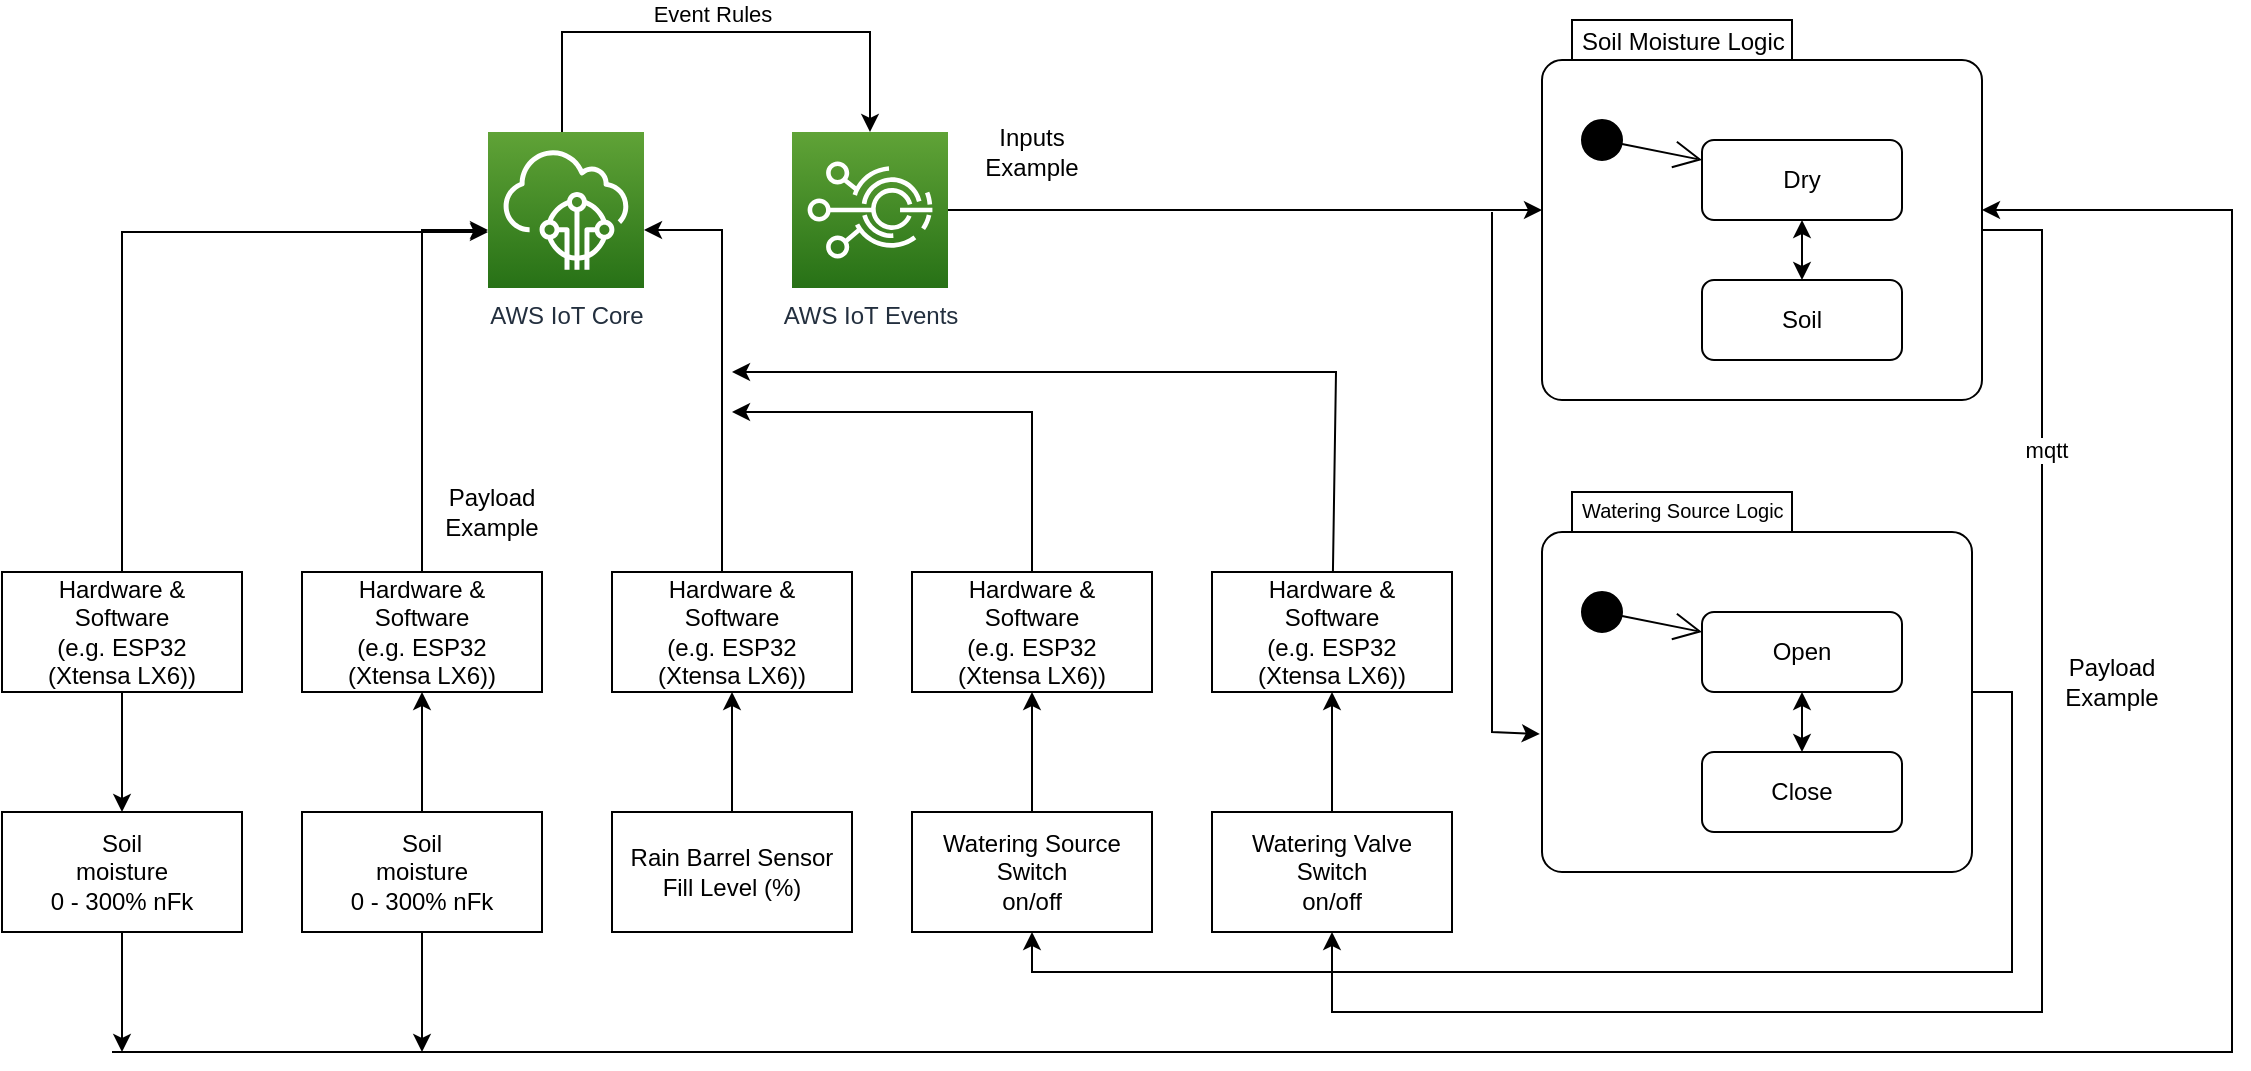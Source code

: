 <mxfile version="13.4.4" type="device"><diagram id="d0NFdi5GnGM0i0wy84Cu" name="Page-1"><mxGraphModel dx="1350" dy="633" grid="1" gridSize="10" guides="1" tooltips="1" connect="1" arrows="1" fold="1" page="1" pageScale="1" pageWidth="827" pageHeight="1169" math="0" shadow="0"><root><mxCell id="0"/><mxCell id="1" parent="0"/><mxCell id="8dVhDE6CQ1AfohlJCogZ-5" style="edgeStyle=orthogonalEdgeStyle;rounded=0;orthogonalLoop=1;jettySize=auto;html=1;exitX=0.5;exitY=0;exitDx=0;exitDy=0;" parent="1" source="8dVhDE6CQ1AfohlJCogZ-1" target="TiP2dW-H-gOTuh_MXtLl-4" edge="1"><mxGeometry relative="1" as="geometry"><Array as="points"><mxPoint x="85" y="130"/></Array><mxPoint x="294.2" y="124" as="targetPoint"/></mxGeometry></mxCell><mxCell id="8dVhDE6CQ1AfohlJCogZ-13" value="" style="group" parent="1" vertex="1" connectable="0"><mxGeometry x="25" y="300" width="120" height="180" as="geometry"/></mxCell><mxCell id="XmnzpZvmxulBRdB8N7r2-5" value="Soil&lt;br&gt;moisture&lt;br&gt;0 - 300% nFk" style="rounded=0;whiteSpace=wrap;html=1;" parent="8dVhDE6CQ1AfohlJCogZ-13" vertex="1"><mxGeometry y="120" width="120" height="60" as="geometry"/></mxCell><mxCell id="8dVhDE6CQ1AfohlJCogZ-7" style="edgeStyle=orthogonalEdgeStyle;rounded=0;orthogonalLoop=1;jettySize=auto;html=1;exitX=0.5;exitY=1;exitDx=0;exitDy=0;entryX=0.5;entryY=0;entryDx=0;entryDy=0;" parent="8dVhDE6CQ1AfohlJCogZ-13" source="8dVhDE6CQ1AfohlJCogZ-1" target="XmnzpZvmxulBRdB8N7r2-5" edge="1"><mxGeometry relative="1" as="geometry"/></mxCell><mxCell id="8dVhDE6CQ1AfohlJCogZ-1" value="&lt;div&gt;Hardware &amp;amp;&lt;/div&gt;&lt;div&gt;Software&lt;/div&gt;&lt;div&gt;(e.g. ESP32 &lt;br&gt;&lt;/div&gt;&lt;div&gt;(Xtensa LX6))&lt;/div&gt;" style="rounded=0;whiteSpace=wrap;html=1;" parent="8dVhDE6CQ1AfohlJCogZ-13" vertex="1"><mxGeometry width="120" height="60" as="geometry"/></mxCell><mxCell id="_7rdhxzqQ_VK1sjxc3U3-27" value="" style="endArrow=classic;html=1;" edge="1" parent="8dVhDE6CQ1AfohlJCogZ-13" source="XmnzpZvmxulBRdB8N7r2-5"><mxGeometry width="50" height="50" relative="1" as="geometry"><mxPoint x="35" y="-70" as="sourcePoint"/><mxPoint x="60" y="240" as="targetPoint"/></mxGeometry></mxCell><mxCell id="8dVhDE6CQ1AfohlJCogZ-14" value="" style="group" parent="1" vertex="1" connectable="0"><mxGeometry x="175" y="300" width="120" height="180" as="geometry"/></mxCell><mxCell id="XmnzpZvmxulBRdB8N7r2-4" value="Soil&lt;br&gt;moisture&lt;br&gt;0 - 300% nFk" style="rounded=0;whiteSpace=wrap;html=1;" parent="8dVhDE6CQ1AfohlJCogZ-14" vertex="1"><mxGeometry y="120" width="120" height="60" as="geometry"/></mxCell><mxCell id="XmnzpZvmxulBRdB8N7r2-6" value="&lt;div&gt;&lt;div&gt;Hardware &amp;amp;&lt;/div&gt;&lt;div&gt;Software&lt;/div&gt;(e.g. ESP32 &lt;br&gt;&lt;/div&gt;&lt;div&gt;(Xtensa LX6))&lt;/div&gt;" style="rounded=0;whiteSpace=wrap;html=1;" parent="8dVhDE6CQ1AfohlJCogZ-14" vertex="1"><mxGeometry width="120" height="60" as="geometry"/></mxCell><mxCell id="8dVhDE6CQ1AfohlJCogZ-4" style="edgeStyle=orthogonalEdgeStyle;rounded=0;orthogonalLoop=1;jettySize=auto;html=1;exitX=0.5;exitY=0;exitDx=0;exitDy=0;" parent="8dVhDE6CQ1AfohlJCogZ-14" source="XmnzpZvmxulBRdB8N7r2-4" target="XmnzpZvmxulBRdB8N7r2-6" edge="1"><mxGeometry relative="1" as="geometry"/></mxCell><mxCell id="_7rdhxzqQ_VK1sjxc3U3-29" value="" style="endArrow=classic;html=1;" edge="1" parent="8dVhDE6CQ1AfohlJCogZ-14" source="XmnzpZvmxulBRdB8N7r2-4"><mxGeometry width="50" height="50" relative="1" as="geometry"><mxPoint x="-115" y="-70" as="sourcePoint"/><mxPoint x="60" y="240" as="targetPoint"/></mxGeometry></mxCell><mxCell id="8dVhDE6CQ1AfohlJCogZ-15" value="" style="group" parent="1" vertex="1" connectable="0"><mxGeometry x="330" y="300" width="120" height="180" as="geometry"/></mxCell><mxCell id="8dVhDE6CQ1AfohlJCogZ-12" value="&lt;div&gt;Hardware &amp;amp;&lt;/div&gt;&lt;div&gt;Software&lt;/div&gt;&lt;div&gt;(e.g. ESP32 &lt;br&gt;&lt;/div&gt;&lt;div&gt;(Xtensa LX6))&lt;/div&gt;" style="rounded=0;whiteSpace=wrap;html=1;" parent="8dVhDE6CQ1AfohlJCogZ-15" vertex="1"><mxGeometry width="120" height="60" as="geometry"/></mxCell><mxCell id="8dVhDE6CQ1AfohlJCogZ-17" style="edgeStyle=orthogonalEdgeStyle;rounded=0;orthogonalLoop=1;jettySize=auto;html=1;exitX=0.5;exitY=0;exitDx=0;exitDy=0;" parent="1" source="XmnzpZvmxulBRdB8N7r2-6" target="TiP2dW-H-gOTuh_MXtLl-4" edge="1"><mxGeometry relative="1" as="geometry"><mxPoint x="335" y="150" as="targetPoint"/><Array as="points"><mxPoint x="235" y="129"/></Array></mxGeometry></mxCell><mxCell id="8dVhDE6CQ1AfohlJCogZ-18" style="edgeStyle=orthogonalEdgeStyle;rounded=0;orthogonalLoop=1;jettySize=auto;html=1;exitX=0.5;exitY=0;exitDx=0;exitDy=0;" parent="1" source="8dVhDE6CQ1AfohlJCogZ-12" target="TiP2dW-H-gOTuh_MXtLl-4" edge="1"><mxGeometry relative="1" as="geometry"><mxPoint x="375" y="120" as="targetPoint"/><Array as="points"><mxPoint x="385" y="129"/></Array></mxGeometry></mxCell><mxCell id="TiP2dW-H-gOTuh_MXtLl-3" value="AWS IoT Events" style="outlineConnect=0;fontColor=#232F3E;gradientColor=#60A337;gradientDirection=north;fillColor=#277116;strokeColor=#ffffff;dashed=0;verticalLabelPosition=bottom;verticalAlign=top;align=center;html=1;fontSize=12;fontStyle=0;aspect=fixed;shape=mxgraph.aws4.resourceIcon;resIcon=mxgraph.aws4.iot_events;" parent="1" vertex="1"><mxGeometry x="420" y="80" width="78" height="78" as="geometry"/></mxCell><mxCell id="TiP2dW-H-gOTuh_MXtLl-4" value="AWS IoT Core" style="outlineConnect=0;fontColor=#232F3E;gradientColor=#60A337;gradientDirection=north;fillColor=#277116;strokeColor=#ffffff;dashed=0;verticalLabelPosition=bottom;verticalAlign=top;align=center;html=1;fontSize=12;fontStyle=0;aspect=fixed;shape=mxgraph.aws4.resourceIcon;resIcon=mxgraph.aws4.iot_core;" parent="1" vertex="1"><mxGeometry x="268" y="80" width="78" height="78" as="geometry"/></mxCell><mxCell id="TiP2dW-H-gOTuh_MXtLl-6" style="edgeStyle=orthogonalEdgeStyle;rounded=0;orthogonalLoop=1;jettySize=auto;html=1;" parent="1" source="TiP2dW-H-gOTuh_MXtLl-4" target="TiP2dW-H-gOTuh_MXtLl-3" edge="1"><mxGeometry relative="1" as="geometry"><Array as="points"><mxPoint x="305" y="30"/><mxPoint x="459" y="30"/></Array><mxPoint x="305" y="60" as="sourcePoint"/><mxPoint x="520" y="70" as="targetPoint"/></mxGeometry></mxCell><mxCell id="TiP2dW-H-gOTuh_MXtLl-28" value="Event Rules" style="edgeLabel;html=1;align=center;verticalAlign=bottom;resizable=0;points=[];" parent="TiP2dW-H-gOTuh_MXtLl-6" vertex="1" connectable="0"><mxGeometry x="-0.102" y="1" relative="1" as="geometry"><mxPoint x="11" as="offset"/></mxGeometry></mxCell><mxCell id="TiP2dW-H-gOTuh_MXtLl-24" style="edgeStyle=none;rounded=0;orthogonalLoop=1;jettySize=auto;html=1;startArrow=classic;startFill=1;endArrow=none;endFill=0;endSize=6;" parent="1" source="TiP2dW-H-gOTuh_MXtLl-8" target="TiP2dW-H-gOTuh_MXtLl-3" edge="1"><mxGeometry relative="1" as="geometry"/></mxCell><mxCell id="TiP2dW-H-gOTuh_MXtLl-26" style="edgeStyle=none;rounded=0;orthogonalLoop=1;jettySize=auto;html=1;startArrow=none;startFill=0;endArrow=classic;endFill=1;endSize=6;exitX=1;exitY=0;exitDx=0;exitDy=105;exitPerimeter=0;entryX=0.5;entryY=1;entryDx=0;entryDy=0;" parent="1" source="TiP2dW-H-gOTuh_MXtLl-8" target="8dVhDE6CQ1AfohlJCogZ-11" edge="1"><mxGeometry relative="1" as="geometry"><mxPoint x="540" y="480" as="targetPoint"/><Array as="points"><mxPoint x="1045" y="129"/><mxPoint x="1045" y="520"/><mxPoint x="690" y="520"/></Array></mxGeometry></mxCell><mxCell id="DKeeVt6fglw4H7oTCEHn-5" value="mqtt" style="edgeLabel;html=1;align=center;verticalAlign=middle;resizable=0;points=[];" parent="TiP2dW-H-gOTuh_MXtLl-26" vertex="1" connectable="0"><mxGeometry x="-0.657" y="2" relative="1" as="geometry"><mxPoint as="offset"/></mxGeometry></mxCell><mxCell id="_7rdhxzqQ_VK1sjxc3U3-10" style="edgeStyle=orthogonalEdgeStyle;rounded=0;orthogonalLoop=1;jettySize=auto;html=1;" edge="1" parent="1" target="TiP2dW-H-gOTuh_MXtLl-8"><mxGeometry relative="1" as="geometry"><mxPoint x="80" y="540" as="sourcePoint"/><Array as="points"><mxPoint x="1140" y="119"/></Array></mxGeometry></mxCell><mxCell id="TiP2dW-H-gOTuh_MXtLl-8" value="Soil Moisture Logic" style="shape=mxgraph.sysml.compState;align=left;verticalAlign=top;spacingTop=-3;spacingLeft=18;strokeWidth=1;recursiveResize=0;" parent="1" vertex="1"><mxGeometry x="795" y="24" width="220" height="190" as="geometry"/></mxCell><mxCell id="TiP2dW-H-gOTuh_MXtLl-9" value="" style="shape=ellipse;html=1;fillColor=#000000;verticalLabelPosition=bottom;labelBackgroundColor=#ffffff;verticalAlign=top;" parent="TiP2dW-H-gOTuh_MXtLl-8" vertex="1"><mxGeometry x="20" y="50" width="20" height="20" as="geometry"/></mxCell><mxCell id="TiP2dW-H-gOTuh_MXtLl-10" value="Dry" style="strokeColor=inherit;fillColor=inherit;gradientColor=inherit;shape=rect;html=1;rounded=1;whiteSpace=wrap;align=center;" parent="TiP2dW-H-gOTuh_MXtLl-8" vertex="1"><mxGeometry x="80" y="60" width="100" height="40" as="geometry"/></mxCell><mxCell id="TiP2dW-H-gOTuh_MXtLl-11" value="Soil" style="strokeColor=inherit;fillColor=inherit;gradientColor=inherit;shape=rect;html=1;rounded=1;whiteSpace=wrap;align=center;" parent="TiP2dW-H-gOTuh_MXtLl-8" vertex="1"><mxGeometry x="80" y="130" width="100" height="40" as="geometry"/></mxCell><mxCell id="TiP2dW-H-gOTuh_MXtLl-12" value="" style="strokeColor=inherit;fillColor=inherit;gradientColor=inherit;edgeStyle=none;html=1;endArrow=open;endSize=12;" parent="TiP2dW-H-gOTuh_MXtLl-8" source="TiP2dW-H-gOTuh_MXtLl-9" target="TiP2dW-H-gOTuh_MXtLl-10" edge="1"><mxGeometry relative="1" as="geometry"/></mxCell><mxCell id="TiP2dW-H-gOTuh_MXtLl-13" value="" style="strokeColor=inherit;fillColor=inherit;gradientColor=inherit;edgeStyle=none;html=1;endArrow=classic;endSize=6;startArrow=classic;startFill=1;endFill=1;" parent="TiP2dW-H-gOTuh_MXtLl-8" source="TiP2dW-H-gOTuh_MXtLl-10" target="TiP2dW-H-gOTuh_MXtLl-11" edge="1"><mxGeometry relative="1" as="geometry"/></mxCell><mxCell id="TiP2dW-H-gOTuh_MXtLl-25" style="edgeStyle=none;rounded=0;orthogonalLoop=1;jettySize=auto;html=1;startArrow=classic;startFill=1;endArrow=none;endFill=0;endSize=6;exitX=-0.005;exitY=0.637;exitDx=0;exitDy=0;exitPerimeter=0;" parent="1" source="TiP2dW-H-gOTuh_MXtLl-14" edge="1"><mxGeometry relative="1" as="geometry"><mxPoint x="770" y="120" as="targetPoint"/><mxPoint x="795" y="365" as="sourcePoint"/><Array as="points"><mxPoint x="770" y="380"/><mxPoint x="770" y="280"/></Array></mxGeometry></mxCell><mxCell id="TiP2dW-H-gOTuh_MXtLl-29" style="edgeStyle=none;rounded=0;orthogonalLoop=1;jettySize=auto;html=1;startArrow=none;startFill=0;endArrow=classic;endFill=1;endSize=6;entryX=0.5;entryY=1;entryDx=0;entryDy=0;" parent="1" target="TiP2dW-H-gOTuh_MXtLl-31" edge="1"><mxGeometry relative="1" as="geometry"><mxPoint x="490" y="500" as="targetPoint"/><mxPoint x="975" y="360" as="sourcePoint"/><Array as="points"><mxPoint x="1030" y="360"/><mxPoint x="1030" y="500"/><mxPoint x="540" y="500"/></Array></mxGeometry></mxCell><mxCell id="TiP2dW-H-gOTuh_MXtLl-14" value="Watering Source Logic" style="shape=mxgraph.sysml.compState;align=left;verticalAlign=top;spacingTop=-3;spacingLeft=18;strokeWidth=1;recursiveResize=0;fontSize=10;" parent="1" vertex="1"><mxGeometry x="795" y="260" width="215" height="190" as="geometry"/></mxCell><mxCell id="TiP2dW-H-gOTuh_MXtLl-15" value="" style="shape=ellipse;html=1;fillColor=#000000;verticalLabelPosition=bottom;labelBackgroundColor=#ffffff;verticalAlign=top;" parent="TiP2dW-H-gOTuh_MXtLl-14" vertex="1"><mxGeometry x="20" y="50" width="20" height="20" as="geometry"/></mxCell><mxCell id="TiP2dW-H-gOTuh_MXtLl-16" value="Open" style="strokeColor=inherit;fillColor=inherit;gradientColor=inherit;shape=rect;html=1;rounded=1;whiteSpace=wrap;align=center;" parent="TiP2dW-H-gOTuh_MXtLl-14" vertex="1"><mxGeometry x="80" y="60" width="100" height="40" as="geometry"/></mxCell><mxCell id="TiP2dW-H-gOTuh_MXtLl-17" value="Close" style="strokeColor=inherit;fillColor=inherit;gradientColor=inherit;shape=rect;html=1;rounded=1;whiteSpace=wrap;align=center;" parent="TiP2dW-H-gOTuh_MXtLl-14" vertex="1"><mxGeometry x="80" y="130" width="100" height="40" as="geometry"/></mxCell><mxCell id="TiP2dW-H-gOTuh_MXtLl-18" value="" style="strokeColor=inherit;fillColor=inherit;gradientColor=inherit;edgeStyle=none;html=1;endArrow=open;endSize=12;" parent="TiP2dW-H-gOTuh_MXtLl-14" source="TiP2dW-H-gOTuh_MXtLl-15" target="TiP2dW-H-gOTuh_MXtLl-16" edge="1"><mxGeometry relative="1" as="geometry"/></mxCell><mxCell id="TiP2dW-H-gOTuh_MXtLl-19" value="" style="strokeColor=inherit;fillColor=inherit;gradientColor=inherit;edgeStyle=none;html=1;endArrow=classic;endSize=6;startArrow=classic;startFill=1;endFill=1;" parent="TiP2dW-H-gOTuh_MXtLl-14" source="TiP2dW-H-gOTuh_MXtLl-16" target="TiP2dW-H-gOTuh_MXtLl-17" edge="1"><mxGeometry relative="1" as="geometry"/></mxCell><mxCell id="TiP2dW-H-gOTuh_MXtLl-30" value="" style="group" parent="1" vertex="1" connectable="0"><mxGeometry x="480" y="300" width="120" height="180" as="geometry"/></mxCell><mxCell id="TiP2dW-H-gOTuh_MXtLl-31" value="Watering Source Switch&lt;br&gt;on/off" style="rounded=0;whiteSpace=wrap;html=1;" parent="TiP2dW-H-gOTuh_MXtLl-30" vertex="1"><mxGeometry y="120" width="120" height="60" as="geometry"/></mxCell><mxCell id="TiP2dW-H-gOTuh_MXtLl-35" value="" style="edgeStyle=none;rounded=0;orthogonalLoop=1;jettySize=auto;html=1;startArrow=none;startFill=0;endArrow=classic;endFill=1;endSize=6;" parent="TiP2dW-H-gOTuh_MXtLl-30" source="TiP2dW-H-gOTuh_MXtLl-32" edge="1"><mxGeometry relative="1" as="geometry"><mxPoint x="-90" y="-80" as="targetPoint"/><Array as="points"><mxPoint x="60" y="-80"/></Array></mxGeometry></mxCell><mxCell id="TiP2dW-H-gOTuh_MXtLl-32" value="&lt;div&gt;Hardware &amp;amp;&lt;/div&gt;&lt;div&gt;Software&lt;/div&gt;&lt;div&gt;(e.g. ESP32 &lt;br&gt;&lt;/div&gt;&lt;div&gt;(Xtensa LX6))&lt;/div&gt;" style="rounded=0;whiteSpace=wrap;html=1;" parent="TiP2dW-H-gOTuh_MXtLl-30" vertex="1"><mxGeometry width="120" height="60" as="geometry"/></mxCell><mxCell id="TiP2dW-H-gOTuh_MXtLl-33" style="edgeStyle=orthogonalEdgeStyle;rounded=0;orthogonalLoop=1;jettySize=auto;html=1;exitX=0.5;exitY=0;exitDx=0;exitDy=0;" parent="TiP2dW-H-gOTuh_MXtLl-30" source="TiP2dW-H-gOTuh_MXtLl-31" target="TiP2dW-H-gOTuh_MXtLl-32" edge="1"><mxGeometry relative="1" as="geometry"/></mxCell><mxCell id="DKeeVt6fglw4H7oTCEHn-1" value="&lt;div&gt;Payload &lt;br&gt;&lt;/div&gt;&lt;div&gt;Example&lt;br&gt;&lt;/div&gt;" style="text;html=1;strokeColor=none;fillColor=none;align=center;verticalAlign=middle;whiteSpace=wrap;rounded=0;" parent="1" vertex="1"><mxGeometry x="250" y="260" width="40" height="20" as="geometry"/></mxCell><mxCell id="DKeeVt6fglw4H7oTCEHn-3" value="&lt;div&gt;Payload &lt;br&gt;&lt;/div&gt;&lt;div&gt;Example&lt;br&gt;&lt;/div&gt;" style="text;html=1;strokeColor=none;fillColor=none;align=center;verticalAlign=middle;whiteSpace=wrap;rounded=0;" parent="1" vertex="1"><mxGeometry x="1060" y="345" width="40" height="20" as="geometry"/></mxCell><mxCell id="DKeeVt6fglw4H7oTCEHn-4" value="&lt;div&gt;Inputs&lt;/div&gt;&lt;div&gt;Example&lt;br&gt;&lt;/div&gt;" style="text;html=1;strokeColor=none;fillColor=none;align=center;verticalAlign=middle;whiteSpace=wrap;rounded=0;" parent="1" vertex="1"><mxGeometry x="520" y="80" width="40" height="20" as="geometry"/></mxCell><mxCell id="_7rdhxzqQ_VK1sjxc3U3-1" value="&lt;div&gt;Hardware &amp;amp;&lt;/div&gt;&lt;div&gt;Software&lt;/div&gt;&lt;div&gt;(e.g. ESP32 &lt;br&gt;&lt;/div&gt;&lt;div&gt;(Xtensa LX6))&lt;/div&gt;" style="rounded=0;whiteSpace=wrap;html=1;" vertex="1" parent="1"><mxGeometry x="630" y="300" width="120" height="60" as="geometry"/></mxCell><mxCell id="8dVhDE6CQ1AfohlJCogZ-11" value="Watering Valve Switch&lt;br&gt;on/off" style="rounded=0;whiteSpace=wrap;html=1;" parent="1" vertex="1"><mxGeometry x="630" y="420" width="120" height="60" as="geometry"/></mxCell><mxCell id="8dVhDE6CQ1AfohlJCogZ-10" style="edgeStyle=orthogonalEdgeStyle;rounded=0;orthogonalLoop=1;jettySize=auto;html=1;exitX=0.5;exitY=0;exitDx=0;exitDy=0;" parent="1" source="_7rdhxzqQ_VK1sjxc3U3-2" target="8dVhDE6CQ1AfohlJCogZ-12" edge="1"><mxGeometry relative="1" as="geometry"/></mxCell><mxCell id="_7rdhxzqQ_VK1sjxc3U3-2" value="&lt;div&gt;Rain Barrel Sensor&lt;/div&gt;&lt;div&gt;Fill Level (%)&lt;br&gt;&lt;/div&gt;" style="rounded=0;whiteSpace=wrap;html=1;" vertex="1" parent="1"><mxGeometry x="330" y="420" width="120" height="60" as="geometry"/></mxCell><mxCell id="_7rdhxzqQ_VK1sjxc3U3-32" value="" style="endArrow=classic;html=1;entryX=0.5;entryY=1;entryDx=0;entryDy=0;" edge="1" parent="1" source="8dVhDE6CQ1AfohlJCogZ-11" target="_7rdhxzqQ_VK1sjxc3U3-1"><mxGeometry width="50" height="50" relative="1" as="geometry"><mxPoint x="690" y="399.289" as="sourcePoint"/><mxPoint x="690" y="380" as="targetPoint"/></mxGeometry></mxCell><mxCell id="_7rdhxzqQ_VK1sjxc3U3-34" value="" style="endArrow=classic;html=1;rounded=0;" edge="1" parent="1" source="_7rdhxzqQ_VK1sjxc3U3-1"><mxGeometry width="50" height="50" relative="1" as="geometry"><mxPoint x="690" y="279.289" as="sourcePoint"/><mxPoint x="390" y="200" as="targetPoint"/><Array as="points"><mxPoint x="692" y="200"/></Array></mxGeometry></mxCell></root></mxGraphModel></diagram></mxfile>